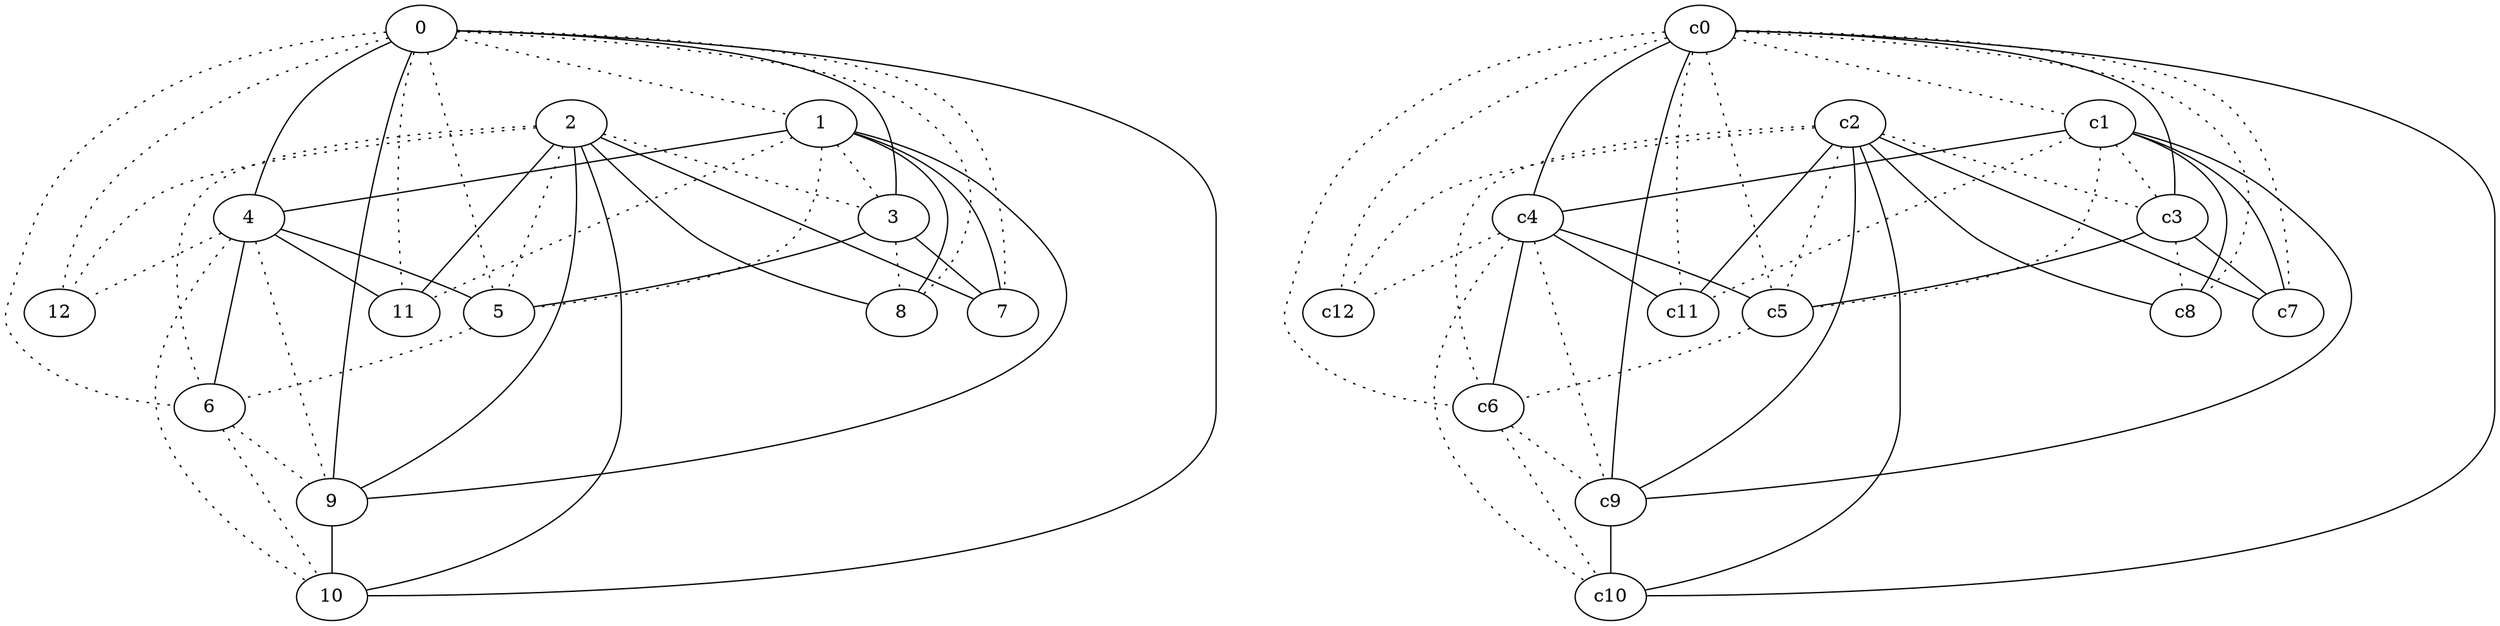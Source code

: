 graph {
a0[label=0];
a1[label=1];
a2[label=2];
a3[label=3];
a4[label=4];
a5[label=5];
a6[label=6];
a7[label=7];
a8[label=8];
a9[label=9];
a10[label=10];
a11[label=11];
a12[label=12];
a0 -- a1 [style=dotted];
a0 -- a3;
a0 -- a4;
a0 -- a5 [style=dotted];
a0 -- a6 [style=dotted];
a0 -- a7 [style=dotted];
a0 -- a8 [style=dotted];
a0 -- a9;
a0 -- a10;
a0 -- a11 [style=dotted];
a0 -- a12 [style=dotted];
a1 -- a3 [style=dotted];
a1 -- a4;
a1 -- a5 [style=dotted];
a1 -- a7;
a1 -- a8;
a1 -- a9;
a1 -- a11 [style=dotted];
a2 -- a3 [style=dotted];
a2 -- a5 [style=dotted];
a2 -- a6 [style=dotted];
a2 -- a7;
a2 -- a8;
a2 -- a9;
a2 -- a10;
a2 -- a11;
a2 -- a12 [style=dotted];
a3 -- a5;
a3 -- a7;
a3 -- a8 [style=dotted];
a4 -- a5;
a4 -- a6;
a4 -- a9 [style=dotted];
a4 -- a10 [style=dotted];
a4 -- a11;
a4 -- a12 [style=dotted];
a5 -- a6 [style=dotted];
a6 -- a9 [style=dotted];
a6 -- a10 [style=dotted];
a9 -- a10;
c0 -- c1 [style=dotted];
c0 -- c3;
c0 -- c4;
c0 -- c5 [style=dotted];
c0 -- c6 [style=dotted];
c0 -- c7 [style=dotted];
c0 -- c8 [style=dotted];
c0 -- c9;
c0 -- c10;
c0 -- c11 [style=dotted];
c0 -- c12 [style=dotted];
c1 -- c3 [style=dotted];
c1 -- c4;
c1 -- c5 [style=dotted];
c1 -- c7;
c1 -- c8;
c1 -- c9;
c1 -- c11 [style=dotted];
c2 -- c3 [style=dotted];
c2 -- c5 [style=dotted];
c2 -- c6 [style=dotted];
c2 -- c7;
c2 -- c8;
c2 -- c9;
c2 -- c10;
c2 -- c11;
c2 -- c12 [style=dotted];
c3 -- c5;
c3 -- c7;
c3 -- c8 [style=dotted];
c4 -- c5;
c4 -- c6;
c4 -- c9 [style=dotted];
c4 -- c10 [style=dotted];
c4 -- c11;
c4 -- c12 [style=dotted];
c5 -- c6 [style=dotted];
c6 -- c9 [style=dotted];
c6 -- c10 [style=dotted];
c9 -- c10;
}
